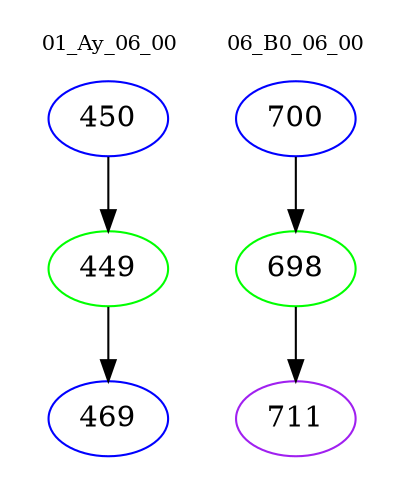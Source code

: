 digraph{
subgraph cluster_0 {
color = white
label = "01_Ay_06_00";
fontsize=10;
T0_450 [label="450", color="blue"]
T0_450 -> T0_449 [color="black"]
T0_449 [label="449", color="green"]
T0_449 -> T0_469 [color="black"]
T0_469 [label="469", color="blue"]
}
subgraph cluster_1 {
color = white
label = "06_B0_06_00";
fontsize=10;
T1_700 [label="700", color="blue"]
T1_700 -> T1_698 [color="black"]
T1_698 [label="698", color="green"]
T1_698 -> T1_711 [color="black"]
T1_711 [label="711", color="purple"]
}
}
